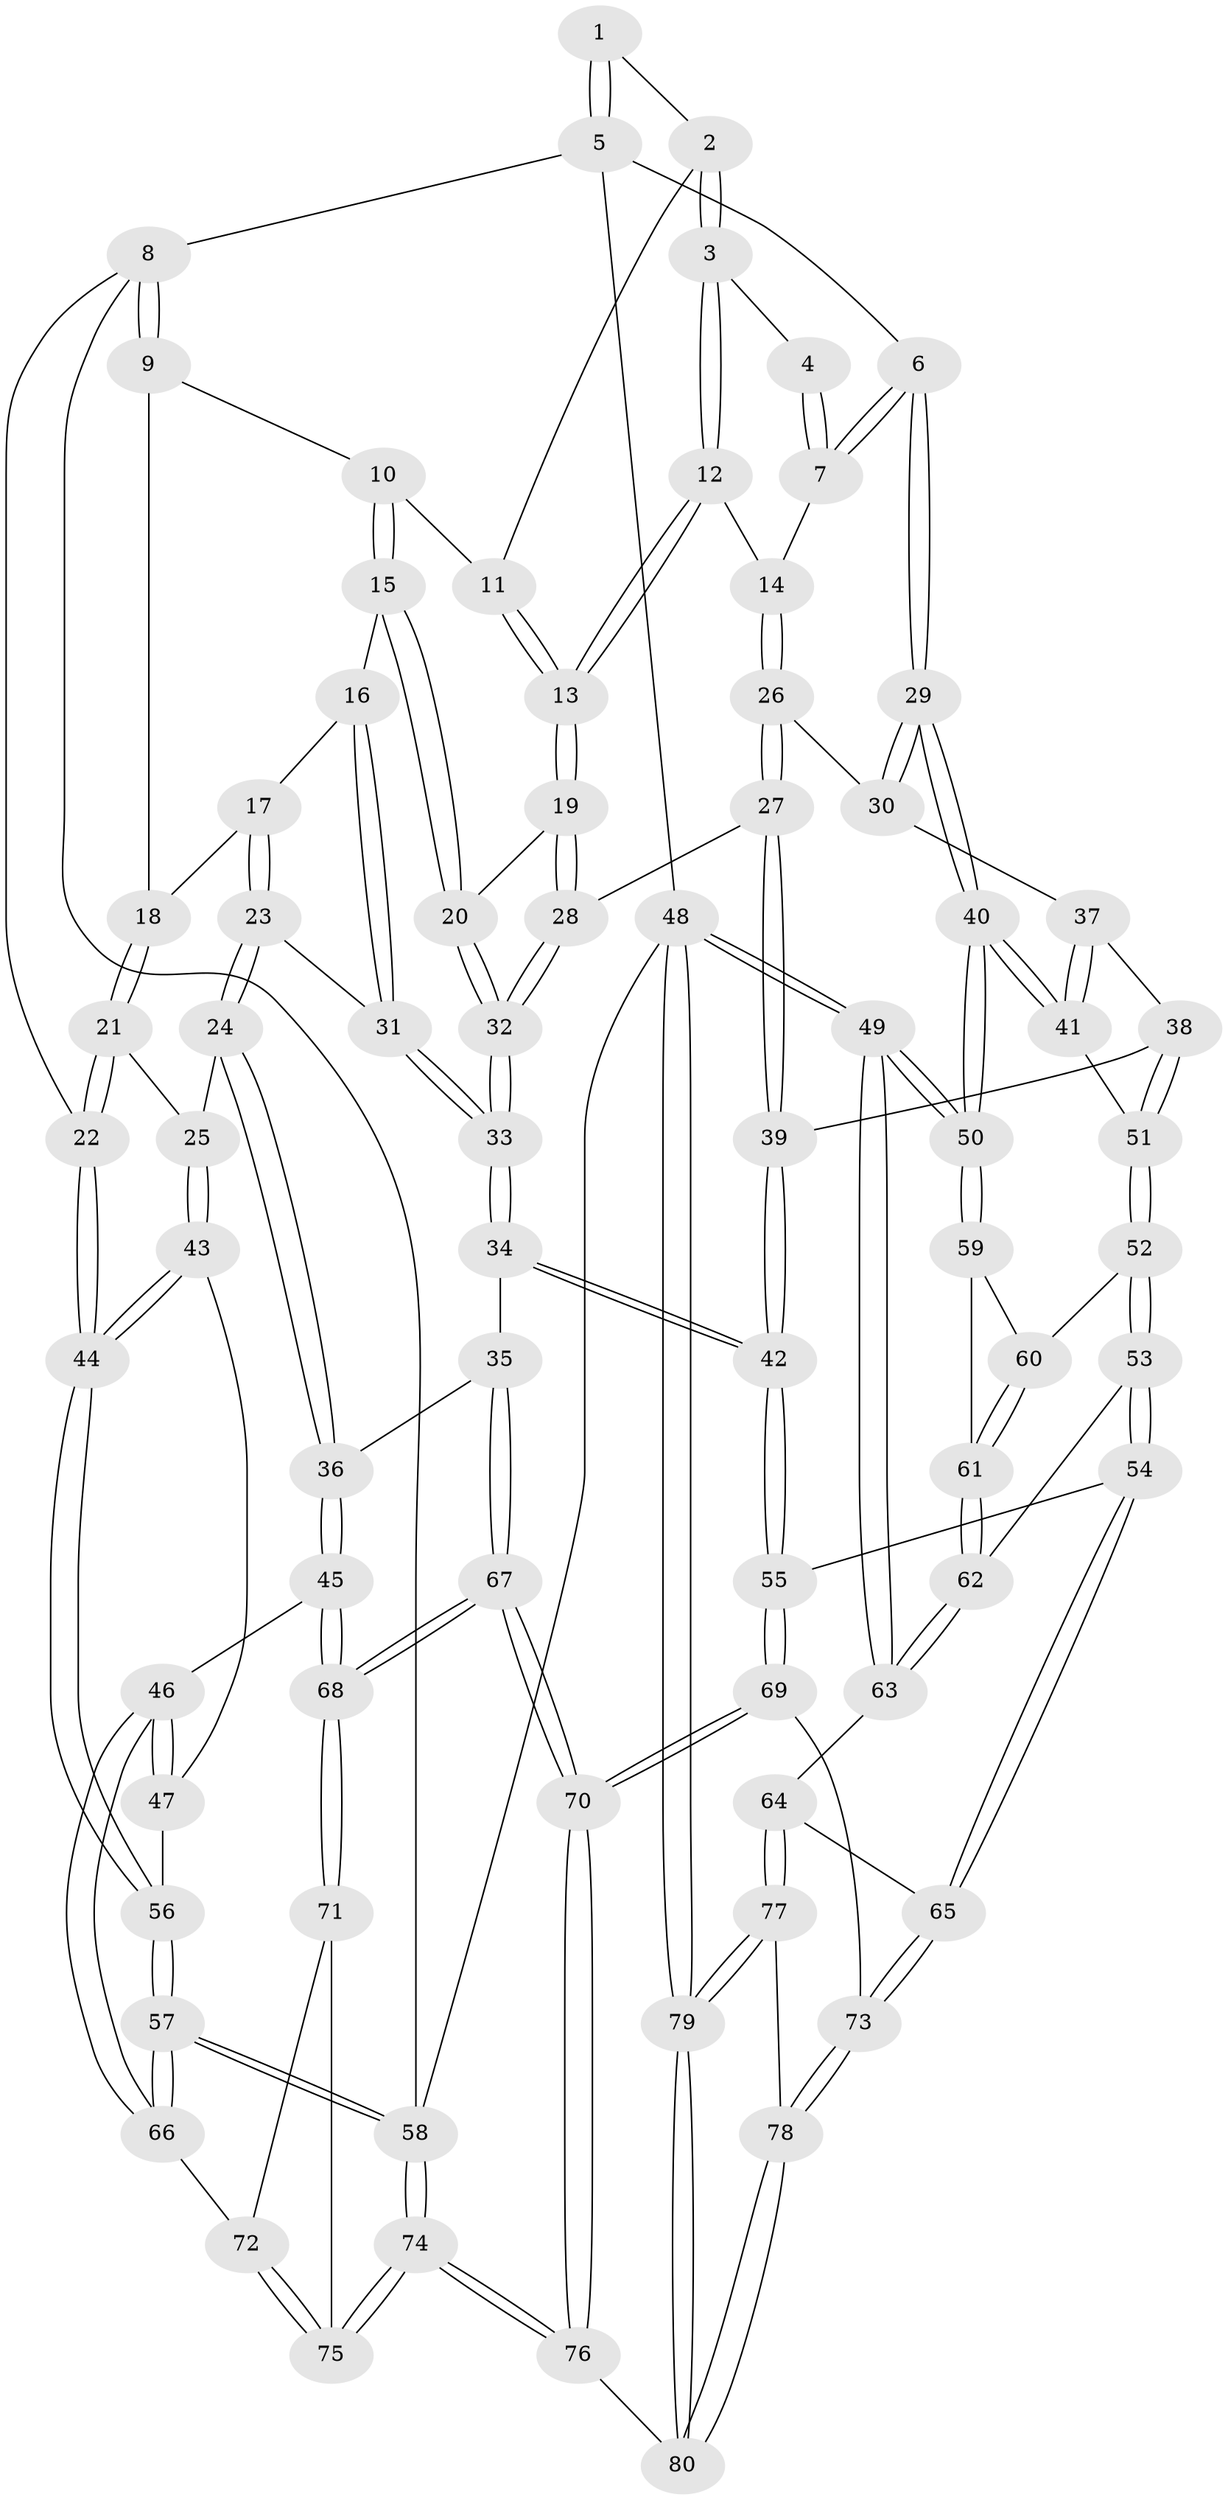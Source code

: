 // coarse degree distribution, {3: 0.5102040816326531, 4: 0.40816326530612246, 2: 0.061224489795918366, 5: 0.02040816326530612}
// Generated by graph-tools (version 1.1) at 2025/38/03/04/25 23:38:27]
// undirected, 80 vertices, 197 edges
graph export_dot {
  node [color=gray90,style=filled];
  1 [pos="+0.7761355648673389+0"];
  2 [pos="+0.46122329494242825+0"];
  3 [pos="+0.7208468911407729+0.11576260063438579"];
  4 [pos="+0.7700473488629488+0.05250432384896593"];
  5 [pos="+1+0"];
  6 [pos="+1+0"];
  7 [pos="+1+0.041483760618389535"];
  8 [pos="+0+0"];
  9 [pos="+0.1596196230599523+0"];
  10 [pos="+0.365128797875732+0"];
  11 [pos="+0.42604683581748626+0"];
  12 [pos="+0.7356717582917737+0.1617947119006381"];
  13 [pos="+0.5978917011347491+0.2047305817710672"];
  14 [pos="+0.7527052541507236+0.17489427541548108"];
  15 [pos="+0.38986613440790957+0.15493062214614228"];
  16 [pos="+0.31283210940859907+0.24931667028532342"];
  17 [pos="+0.2373253068233575+0.19463582605533214"];
  18 [pos="+0.16445888982455184+0.11952327298908799"];
  19 [pos="+0.5935382349840949+0.21469010743368247"];
  20 [pos="+0.4658437021621306+0.2667968681491282"];
  21 [pos="+0.14492557496267303+0.2982675098527203"];
  22 [pos="+0+0.1948489483386903"];
  23 [pos="+0.271907662218729+0.27791924944435176"];
  24 [pos="+0.20309293424593494+0.31773702336815035"];
  25 [pos="+0.1465252909727392+0.30123022285877077"];
  26 [pos="+0.7629550722956097+0.22738227056929292"];
  27 [pos="+0.6651833755757598+0.3282521067623132"];
  28 [pos="+0.6351149292407825+0.3187305829089244"];
  29 [pos="+1+0.25079990740764546"];
  30 [pos="+0.8274718409684683+0.2925439519040511"];
  31 [pos="+0.30558903372990975+0.2622280417840178"];
  32 [pos="+0.4616194494450891+0.4157119921435215"];
  33 [pos="+0.4419978939764742+0.4604980071228107"];
  34 [pos="+0.43567734000407365+0.49042488194622075"];
  35 [pos="+0.3957531105856442+0.5089281460693633"];
  36 [pos="+0.3491220510384219+0.5078668024342858"];
  37 [pos="+0.8136403697114427+0.33445175017876994"];
  38 [pos="+0.7579408578481017+0.420109091636087"];
  39 [pos="+0.7177007857725884+0.41771596628508884"];
  40 [pos="+1+0.3704694831476437"];
  41 [pos="+0.9417520754197666+0.4483034457275541"];
  42 [pos="+0.5702300109076522+0.5565137423665178"];
  43 [pos="+0.10486352650781955+0.38647475391333835"];
  44 [pos="+0+0.33888592100687775"];
  45 [pos="+0.17672423438897453+0.5780482734994699"];
  46 [pos="+0.16823553124358243+0.5785022813205263"];
  47 [pos="+0.10089155124333002+0.45209922942194297"];
  48 [pos="+1+1"];
  49 [pos="+1+0.9536863623121367"];
  50 [pos="+1+0.4788159740461963"];
  51 [pos="+0.8408696808501822+0.4996361980522226"];
  52 [pos="+0.8389090121694271+0.5097828455890251"];
  53 [pos="+0.8113675937104508+0.5691347184725755"];
  54 [pos="+0.7572351007213876+0.6375902669308166"];
  55 [pos="+0.6048780563702418+0.6064920956884031"];
  56 [pos="+0+0.46881371207550926"];
  57 [pos="+0+0.6804577798673354"];
  58 [pos="+0+1"];
  59 [pos="+1+0.5666871363267733"];
  60 [pos="+0.907180671918347+0.5646706635321367"];
  61 [pos="+0.9358274811081466+0.6172980474199796"];
  62 [pos="+0.927004111025269+0.6316237885878816"];
  63 [pos="+0.9186566699187569+0.8094155279957138"];
  64 [pos="+0.8703443426937458+0.8062957986041708"];
  65 [pos="+0.8471184585732374+0.7974805670135373"];
  66 [pos="+0.15030384637738914+0.5925009192380836"];
  67 [pos="+0.3755839171515795+0.8524400889629428"];
  68 [pos="+0.2917408735803886+0.7848216481637115"];
  69 [pos="+0.5562026777799821+0.8340640434908978"];
  70 [pos="+0.3922557259354796+0.8929403096661999"];
  71 [pos="+0.2605812742254873+0.780824385923098"];
  72 [pos="+0.14227395762400571+0.7210319782159021"];
  73 [pos="+0.6460954833654835+0.8720765842915918"];
  74 [pos="+0+1"];
  75 [pos="+0.12045276408924692+0.7922224650952878"];
  76 [pos="+0.254159279981191+1"];
  77 [pos="+0.8185466223592386+0.9429604760310974"];
  78 [pos="+0.6817778209010827+1"];
  79 [pos="+0.8320134699529809+1"];
  80 [pos="+0.6928542616856317+1"];
  1 -- 2;
  1 -- 5;
  1 -- 5;
  2 -- 3;
  2 -- 3;
  2 -- 11;
  3 -- 4;
  3 -- 12;
  3 -- 12;
  4 -- 7;
  4 -- 7;
  5 -- 6;
  5 -- 8;
  5 -- 48;
  6 -- 7;
  6 -- 7;
  6 -- 29;
  6 -- 29;
  7 -- 14;
  8 -- 9;
  8 -- 9;
  8 -- 22;
  8 -- 58;
  9 -- 10;
  9 -- 18;
  10 -- 11;
  10 -- 15;
  10 -- 15;
  11 -- 13;
  11 -- 13;
  12 -- 13;
  12 -- 13;
  12 -- 14;
  13 -- 19;
  13 -- 19;
  14 -- 26;
  14 -- 26;
  15 -- 16;
  15 -- 20;
  15 -- 20;
  16 -- 17;
  16 -- 31;
  16 -- 31;
  17 -- 18;
  17 -- 23;
  17 -- 23;
  18 -- 21;
  18 -- 21;
  19 -- 20;
  19 -- 28;
  19 -- 28;
  20 -- 32;
  20 -- 32;
  21 -- 22;
  21 -- 22;
  21 -- 25;
  22 -- 44;
  22 -- 44;
  23 -- 24;
  23 -- 24;
  23 -- 31;
  24 -- 25;
  24 -- 36;
  24 -- 36;
  25 -- 43;
  25 -- 43;
  26 -- 27;
  26 -- 27;
  26 -- 30;
  27 -- 28;
  27 -- 39;
  27 -- 39;
  28 -- 32;
  28 -- 32;
  29 -- 30;
  29 -- 30;
  29 -- 40;
  29 -- 40;
  30 -- 37;
  31 -- 33;
  31 -- 33;
  32 -- 33;
  32 -- 33;
  33 -- 34;
  33 -- 34;
  34 -- 35;
  34 -- 42;
  34 -- 42;
  35 -- 36;
  35 -- 67;
  35 -- 67;
  36 -- 45;
  36 -- 45;
  37 -- 38;
  37 -- 41;
  37 -- 41;
  38 -- 39;
  38 -- 51;
  38 -- 51;
  39 -- 42;
  39 -- 42;
  40 -- 41;
  40 -- 41;
  40 -- 50;
  40 -- 50;
  41 -- 51;
  42 -- 55;
  42 -- 55;
  43 -- 44;
  43 -- 44;
  43 -- 47;
  44 -- 56;
  44 -- 56;
  45 -- 46;
  45 -- 68;
  45 -- 68;
  46 -- 47;
  46 -- 47;
  46 -- 66;
  46 -- 66;
  47 -- 56;
  48 -- 49;
  48 -- 49;
  48 -- 79;
  48 -- 79;
  48 -- 58;
  49 -- 50;
  49 -- 50;
  49 -- 63;
  49 -- 63;
  50 -- 59;
  50 -- 59;
  51 -- 52;
  51 -- 52;
  52 -- 53;
  52 -- 53;
  52 -- 60;
  53 -- 54;
  53 -- 54;
  53 -- 62;
  54 -- 55;
  54 -- 65;
  54 -- 65;
  55 -- 69;
  55 -- 69;
  56 -- 57;
  56 -- 57;
  57 -- 58;
  57 -- 58;
  57 -- 66;
  57 -- 66;
  58 -- 74;
  58 -- 74;
  59 -- 60;
  59 -- 61;
  60 -- 61;
  60 -- 61;
  61 -- 62;
  61 -- 62;
  62 -- 63;
  62 -- 63;
  63 -- 64;
  64 -- 65;
  64 -- 77;
  64 -- 77;
  65 -- 73;
  65 -- 73;
  66 -- 72;
  67 -- 68;
  67 -- 68;
  67 -- 70;
  67 -- 70;
  68 -- 71;
  68 -- 71;
  69 -- 70;
  69 -- 70;
  69 -- 73;
  70 -- 76;
  70 -- 76;
  71 -- 72;
  71 -- 75;
  72 -- 75;
  72 -- 75;
  73 -- 78;
  73 -- 78;
  74 -- 75;
  74 -- 75;
  74 -- 76;
  74 -- 76;
  76 -- 80;
  77 -- 78;
  77 -- 79;
  77 -- 79;
  78 -- 80;
  78 -- 80;
  79 -- 80;
  79 -- 80;
}
